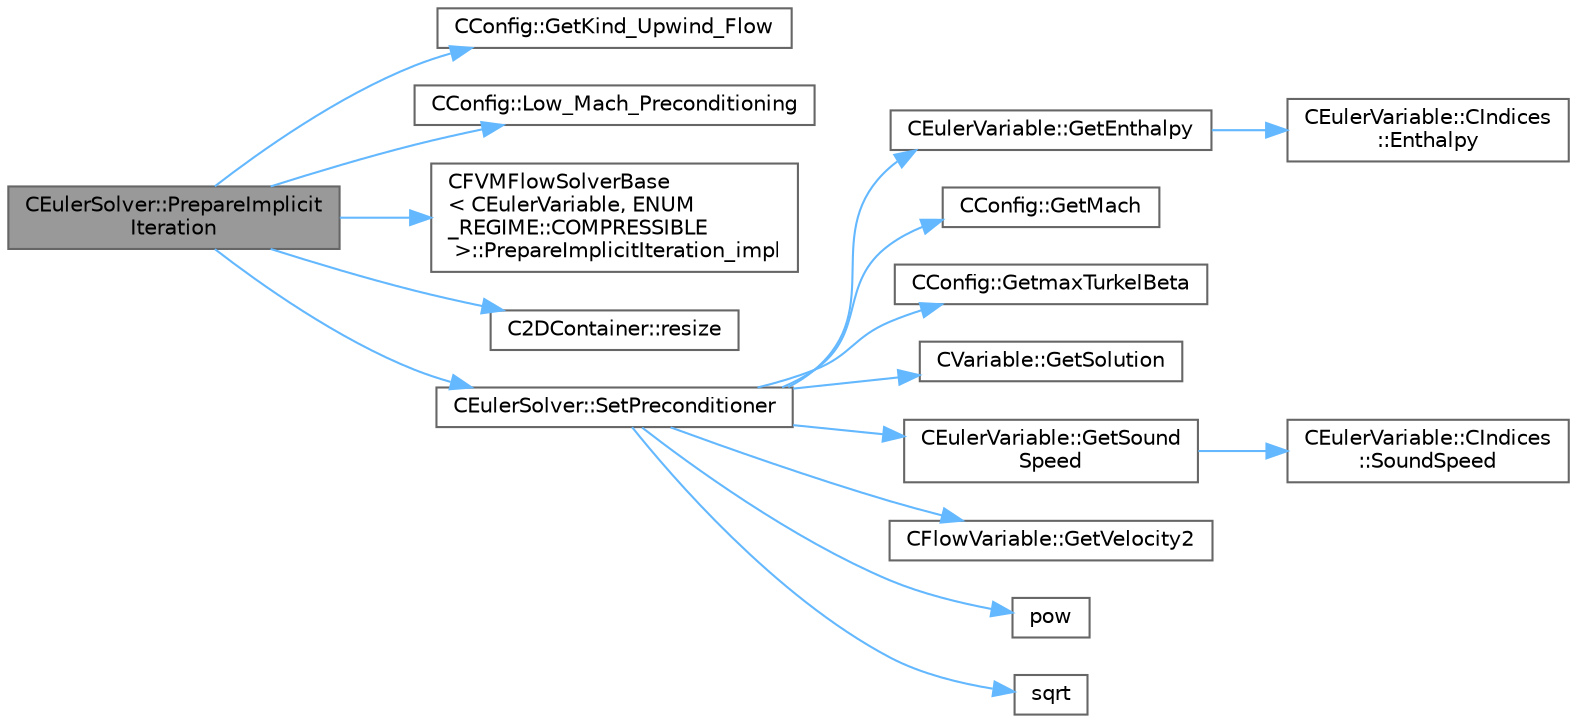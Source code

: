 digraph "CEulerSolver::PrepareImplicitIteration"
{
 // LATEX_PDF_SIZE
  bgcolor="transparent";
  edge [fontname=Helvetica,fontsize=10,labelfontname=Helvetica,labelfontsize=10];
  node [fontname=Helvetica,fontsize=10,shape=box,height=0.2,width=0.4];
  rankdir="LR";
  Node1 [id="Node000001",label="CEulerSolver::PrepareImplicit\lIteration",height=0.2,width=0.4,color="gray40", fillcolor="grey60", style="filled", fontcolor="black",tooltip="Prepare an implicit iteration."];
  Node1 -> Node2 [id="edge1_Node000001_Node000002",color="steelblue1",style="solid",tooltip=" "];
  Node2 [id="Node000002",label="CConfig::GetKind_Upwind_Flow",height=0.2,width=0.4,color="grey40", fillcolor="white", style="filled",URL="$classCConfig.html#a077d982f11185a84929f8fec40b79938",tooltip="Get the kind of upwind convective numerical scheme for the flow equations."];
  Node1 -> Node3 [id="edge2_Node000001_Node000003",color="steelblue1",style="solid",tooltip=" "];
  Node3 [id="Node000003",label="CConfig::Low_Mach_Preconditioning",height=0.2,width=0.4,color="grey40", fillcolor="white", style="filled",URL="$classCConfig.html#aed4367265f117d29a053cfbcd3bd7b8b",tooltip="Get information about the Low Mach Preconditioning."];
  Node1 -> Node4 [id="edge3_Node000001_Node000004",color="steelblue1",style="solid",tooltip=" "];
  Node4 [id="Node000004",label="CFVMFlowSolverBase\l\< CEulerVariable, ENUM\l_REGIME::COMPRESSIBLE\l \>::PrepareImplicitIteration_impl",height=0.2,width=0.4,color="grey40", fillcolor="white", style="filled",URL="$classCFVMFlowSolverBase.html#a46cfc420fe60646eb1634ca3f9149a05",tooltip="Generic implementation to prepare an implicit iteration with an optional preconditioner applied to th..."];
  Node1 -> Node5 [id="edge4_Node000001_Node000005",color="steelblue1",style="solid",tooltip=" "];
  Node5 [id="Node000005",label="C2DContainer::resize",height=0.2,width=0.4,color="grey40", fillcolor="white", style="filled",URL="$classC2DContainer.html#a39929b060c72565b4ab19c3a391bb8e6",tooltip="Request a change of size."];
  Node1 -> Node6 [id="edge5_Node000001_Node000006",color="steelblue1",style="solid",tooltip=" "];
  Node6 [id="Node000006",label="CEulerSolver::SetPreconditioner",height=0.2,width=0.4,color="grey40", fillcolor="white", style="filled",URL="$classCEulerSolver.html#a0c511d1e0a149308c0efffa9e6b9db85",tooltip="Compute the preconditioner for convergence acceleration by Roe-Turkel method."];
  Node6 -> Node7 [id="edge6_Node000006_Node000007",color="steelblue1",style="solid",tooltip=" "];
  Node7 [id="Node000007",label="CEulerVariable::GetEnthalpy",height=0.2,width=0.4,color="grey40", fillcolor="white", style="filled",URL="$classCEulerVariable.html#acaf8904fb43c0f0c8600c0da5b5397af",tooltip="Get the enthalpy of the flow."];
  Node7 -> Node8 [id="edge7_Node000007_Node000008",color="steelblue1",style="solid",tooltip=" "];
  Node8 [id="Node000008",label="CEulerVariable::CIndices\l::Enthalpy",height=0.2,width=0.4,color="grey40", fillcolor="white", style="filled",URL="$structCEulerVariable_1_1CIndices.html#a51689ac54181da96fae9c8556f287796",tooltip=" "];
  Node6 -> Node9 [id="edge8_Node000006_Node000009",color="steelblue1",style="solid",tooltip=" "];
  Node9 [id="Node000009",label="CConfig::GetMach",height=0.2,width=0.4,color="grey40", fillcolor="white", style="filled",URL="$classCConfig.html#a5a078901bb388e9caa9cb856e3348f0b",tooltip="Get the value of the Mach number (velocity divided by speed of sound)."];
  Node6 -> Node10 [id="edge9_Node000006_Node000010",color="steelblue1",style="solid",tooltip=" "];
  Node10 [id="Node000010",label="CConfig::GetmaxTurkelBeta",height=0.2,width=0.4,color="grey40", fillcolor="white", style="filled",URL="$classCConfig.html#a2d62639d0692bae39a8955aafab3db9f",tooltip="Get the minimum value of Beta for Roe-Turkel preconditioner."];
  Node6 -> Node11 [id="edge10_Node000006_Node000011",color="steelblue1",style="solid",tooltip=" "];
  Node11 [id="Node000011",label="CVariable::GetSolution",height=0.2,width=0.4,color="grey40", fillcolor="white", style="filled",URL="$classCVariable.html#a261483e39c23c1de7cb9aea7e917c121",tooltip="Get the solution."];
  Node6 -> Node12 [id="edge11_Node000006_Node000012",color="steelblue1",style="solid",tooltip=" "];
  Node12 [id="Node000012",label="CEulerVariable::GetSound\lSpeed",height=0.2,width=0.4,color="grey40", fillcolor="white", style="filled",URL="$classCEulerVariable.html#ab2b300dcf4067e7b996d7c9aaa02939f",tooltip="Get the speed of the sound."];
  Node12 -> Node13 [id="edge12_Node000012_Node000013",color="steelblue1",style="solid",tooltip=" "];
  Node13 [id="Node000013",label="CEulerVariable::CIndices\l::SoundSpeed",height=0.2,width=0.4,color="grey40", fillcolor="white", style="filled",URL="$structCEulerVariable_1_1CIndices.html#a638b7303e124cee6894893a22583d9c3",tooltip=" "];
  Node6 -> Node14 [id="edge13_Node000006_Node000014",color="steelblue1",style="solid",tooltip=" "];
  Node14 [id="Node000014",label="CFlowVariable::GetVelocity2",height=0.2,width=0.4,color="grey40", fillcolor="white", style="filled",URL="$classCFlowVariable.html#a05985b673db2741ecca6077bf6687089",tooltip="Get the squared norm of the velocity."];
  Node6 -> Node15 [id="edge14_Node000006_Node000015",color="steelblue1",style="solid",tooltip=" "];
  Node15 [id="Node000015",label="pow",height=0.2,width=0.4,color="grey40", fillcolor="white", style="filled",URL="$group__SIMD.html#ga768cbdeba8e4567257959378fba27f17",tooltip=" "];
  Node6 -> Node16 [id="edge15_Node000006_Node000016",color="steelblue1",style="solid",tooltip=" "];
  Node16 [id="Node000016",label="sqrt",height=0.2,width=0.4,color="grey40", fillcolor="white", style="filled",URL="$group__SIMD.html#ga54a1925ab40fb4249ea255072520de35",tooltip=" "];
}
